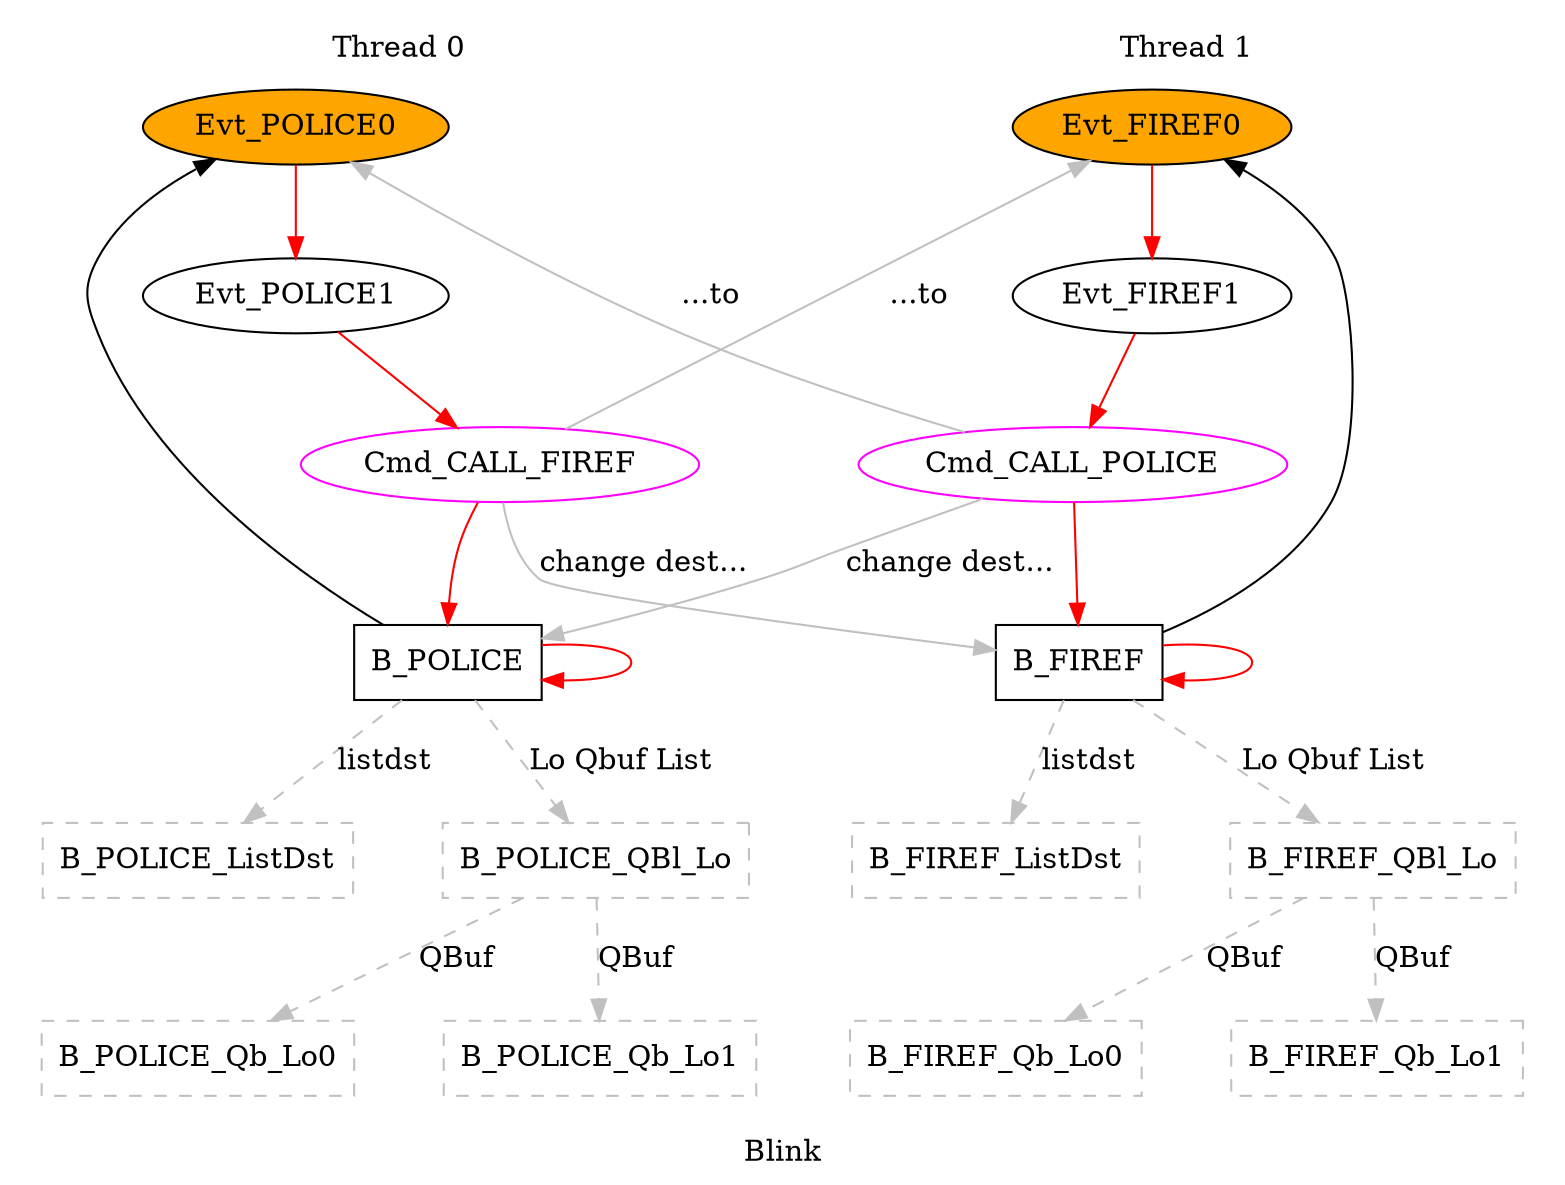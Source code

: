 digraph G {
graph [label="Blink", root="Evt_POLICE",  rankdir=TB, nodesep=0.6, mindist=0.6, ranksep=0.6, overlap=false]
node [type="TMsg", shape="rectangle",  style="filled", fillcolor="white", color="black"]
edge [type="defdst", color="red"]

subgraph cluster_0 {
  color = "none";
Evt_POLICE0        [type="TMsg",                tOffs=0, id="0x0000000000000110", par="0x123", shape="oval", fillcolor="orange"];
Evt_POLICE1        [type="TMsg",                tOffs=500, id="0x0000000000000110", par="0x123", shape="oval"];
Cmd_CALL_FIREF   [shape="oval",             tOffs=300, type="Flow", color="magenta", tValid=0, qty=1];
B_POLICE          [type="Block",         tPeriod=2000000000];
Evt_POLICE0 -> Evt_POLICE1 -> Cmd_CALL_FIREF -> B_POLICE -> B_POLICE;
B_POLICE   -> Evt_POLICE0 [type="altdst", color="black"];

B_POLICE_ListDst [type="ListDst", color="grey", style=dashed, flags=0];
B_POLICE_QBl_Lo [type="QInfo", color="grey", style=dashed, flags=0];
B_POLICE_Qb_Lo0 [type="QBuf", color="grey", style=dashed, flags=0];
B_POLICE_Qb_Lo1 [type="QBuf", color="grey", style=dashed, flags=0];
B_POLICE->B_POLICE_QBl_Lo [type="priolo", color="grey", style=dashed, label="Lo Qbuf List"];
B_POLICE_QBl_Lo->B_POLICE_Qb_Lo0 [type="meta", color="grey", style=dashed, label="QBuf"];
B_POLICE_QBl_Lo->B_POLICE_Qb_Lo1 [type="meta", color="grey", style=dashed, label="QBuf"];
B_POLICE->B_POLICE_ListDst [type="listdst", color="grey", style=dashed, label="listdst"];


label = "Thread 0"
}

subgraph cluster_1 {
Evt_FIREF0         [type="TMsg",              tOffs=0, id="0x0000000000000112", par="0x0", shape="oval", fillcolor="orange"];
Evt_FIREF1         [type="TMsg",              tOffs=0, id="0x0000000000000112", par="0x0", shape="oval"];
Cmd_CALL_POLICE   [shape="oval",             tOffs=1000, type="Flow", color="magenta", tValid=0, qty=1];
B_FIREF           [type="Block",         tPeriod=4000000000];
Evt_FIREF0  -> Evt_FIREF1 -> Cmd_CALL_POLICE -> B_FIREF -> B_FIREF;
B_FIREF   -> Evt_FIREF0 [type="altdst", color="black"];
B_FIREF_ListDst [type="ListDst", color="grey", style=dashed, flags=0];
B_FIREF_QBl_Lo [type="QInfo", color="grey", style=dashed, flags=0];
B_FIREF_Qb_Lo0 [type="QBuf", color="grey", style=dashed, flags=0];
B_FIREF_Qb_Lo1 [type="QBuf", color="grey", style=dashed, flags=0];
B_FIREF->B_FIREF_QBl_Lo [type="priolo", color="grey", style=dashed, label="Lo Qbuf List"];
B_FIREF_QBl_Lo->B_FIREF_Qb_Lo0 [type="meta", color="grey", style=dashed, label="QBuf"];
B_FIREF_QBl_Lo->B_FIREF_Qb_Lo1 [type="meta", color="grey", style=dashed, label="QBuf"];
B_FIREF->B_FIREF_ListDst [type="listdst", color="grey", style=dashed, label="listdst"];
color = "none";
label = "Thread 1"
}

Cmd_CALL_POLICE  -> B_POLICE [type="target", color="grey", label="change dest..."];
Cmd_CALL_POLICE  -> Evt_POLICE0 [type="flowdst", color="grey", label="...to"];





Cmd_CALL_FIREF  -> B_FIREF [type="target", color="grey", label="change dest..."];
Cmd_CALL_FIREF  -> Evt_FIREF0 [type="flowdst", color="grey", label="...to"];




}
